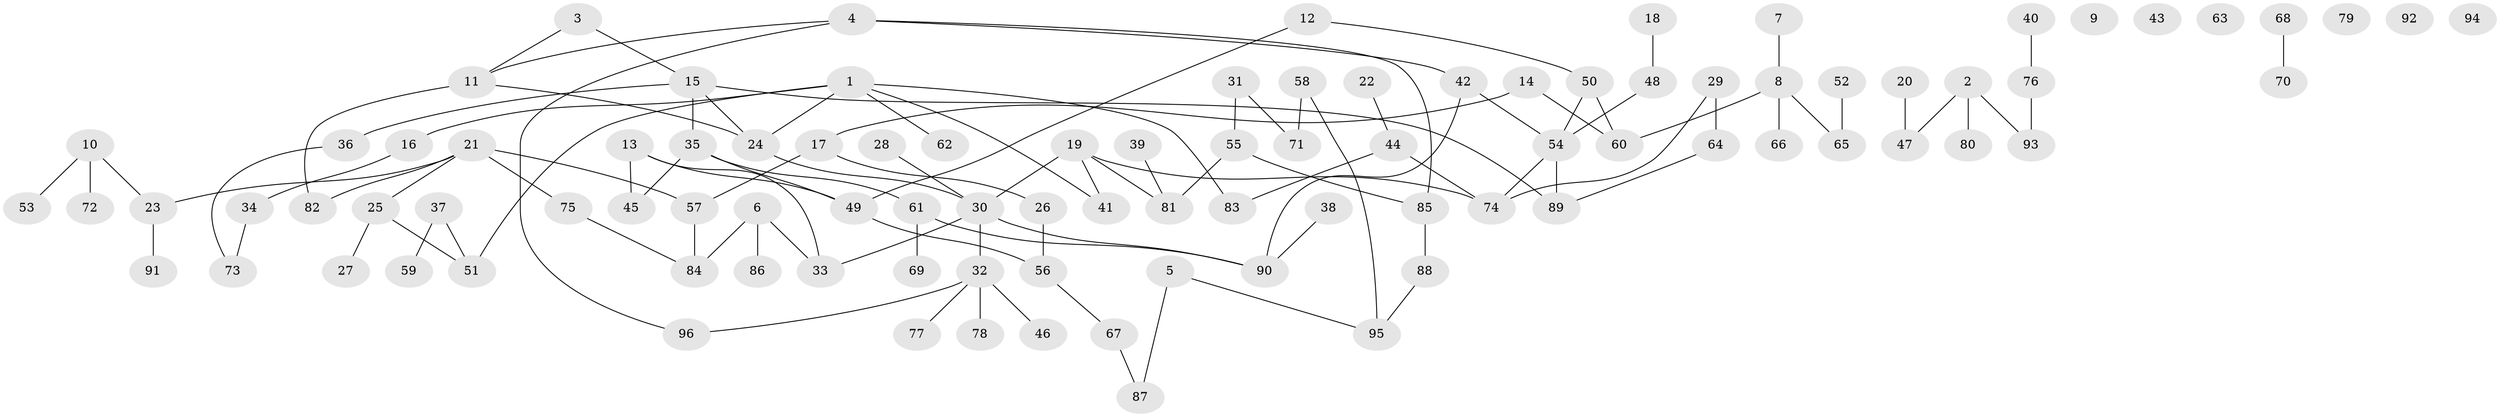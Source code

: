 // coarse degree distribution, {6: 0.031746031746031744, 4: 0.12698412698412698, 2: 0.30158730158730157, 3: 0.23809523809523808, 1: 0.25396825396825395, 5: 0.047619047619047616}
// Generated by graph-tools (version 1.1) at 2025/48/03/04/25 22:48:10]
// undirected, 96 vertices, 108 edges
graph export_dot {
  node [color=gray90,style=filled];
  1;
  2;
  3;
  4;
  5;
  6;
  7;
  8;
  9;
  10;
  11;
  12;
  13;
  14;
  15;
  16;
  17;
  18;
  19;
  20;
  21;
  22;
  23;
  24;
  25;
  26;
  27;
  28;
  29;
  30;
  31;
  32;
  33;
  34;
  35;
  36;
  37;
  38;
  39;
  40;
  41;
  42;
  43;
  44;
  45;
  46;
  47;
  48;
  49;
  50;
  51;
  52;
  53;
  54;
  55;
  56;
  57;
  58;
  59;
  60;
  61;
  62;
  63;
  64;
  65;
  66;
  67;
  68;
  69;
  70;
  71;
  72;
  73;
  74;
  75;
  76;
  77;
  78;
  79;
  80;
  81;
  82;
  83;
  84;
  85;
  86;
  87;
  88;
  89;
  90;
  91;
  92;
  93;
  94;
  95;
  96;
  1 -- 16;
  1 -- 24;
  1 -- 41;
  1 -- 51;
  1 -- 62;
  1 -- 83;
  2 -- 47;
  2 -- 80;
  2 -- 93;
  3 -- 11;
  3 -- 15;
  4 -- 11;
  4 -- 42;
  4 -- 85;
  4 -- 96;
  5 -- 87;
  5 -- 95;
  6 -- 33;
  6 -- 84;
  6 -- 86;
  7 -- 8;
  8 -- 60;
  8 -- 65;
  8 -- 66;
  10 -- 23;
  10 -- 53;
  10 -- 72;
  11 -- 24;
  11 -- 82;
  12 -- 49;
  12 -- 50;
  13 -- 33;
  13 -- 45;
  13 -- 49;
  14 -- 17;
  14 -- 60;
  15 -- 24;
  15 -- 35;
  15 -- 36;
  15 -- 89;
  16 -- 34;
  17 -- 26;
  17 -- 57;
  18 -- 48;
  19 -- 30;
  19 -- 41;
  19 -- 74;
  19 -- 81;
  20 -- 47;
  21 -- 23;
  21 -- 25;
  21 -- 57;
  21 -- 75;
  21 -- 82;
  22 -- 44;
  23 -- 91;
  24 -- 30;
  25 -- 27;
  25 -- 51;
  26 -- 56;
  28 -- 30;
  29 -- 64;
  29 -- 74;
  30 -- 32;
  30 -- 33;
  30 -- 90;
  31 -- 55;
  31 -- 71;
  32 -- 46;
  32 -- 77;
  32 -- 78;
  32 -- 96;
  34 -- 73;
  35 -- 45;
  35 -- 49;
  35 -- 61;
  36 -- 73;
  37 -- 51;
  37 -- 59;
  38 -- 90;
  39 -- 81;
  40 -- 76;
  42 -- 54;
  42 -- 90;
  44 -- 74;
  44 -- 83;
  48 -- 54;
  49 -- 56;
  50 -- 54;
  50 -- 60;
  52 -- 65;
  54 -- 74;
  54 -- 89;
  55 -- 81;
  55 -- 85;
  56 -- 67;
  57 -- 84;
  58 -- 71;
  58 -- 95;
  61 -- 69;
  61 -- 90;
  64 -- 89;
  67 -- 87;
  68 -- 70;
  75 -- 84;
  76 -- 93;
  85 -- 88;
  88 -- 95;
}
